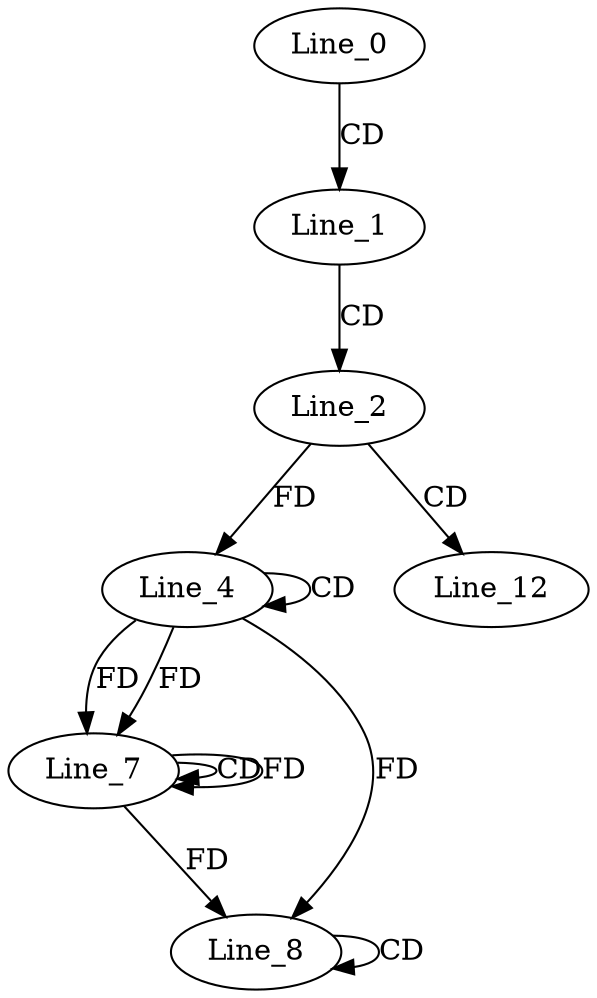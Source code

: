 digraph G {
  Line_0;
  Line_1;
  Line_2;
  Line_4;
  Line_4;
  Line_7;
  Line_7;
  Line_8;
  Line_8;
  Line_8;
  Line_12;
  Line_0 -> Line_1 [ label="CD" ];
  Line_1 -> Line_2 [ label="CD" ];
  Line_4 -> Line_4 [ label="CD" ];
  Line_2 -> Line_4 [ label="FD" ];
  Line_4 -> Line_7 [ label="FD" ];
  Line_7 -> Line_7 [ label="CD" ];
  Line_4 -> Line_7 [ label="FD" ];
  Line_7 -> Line_7 [ label="FD" ];
  Line_8 -> Line_8 [ label="CD" ];
  Line_4 -> Line_8 [ label="FD" ];
  Line_7 -> Line_8 [ label="FD" ];
  Line_2 -> Line_12 [ label="CD" ];
}
